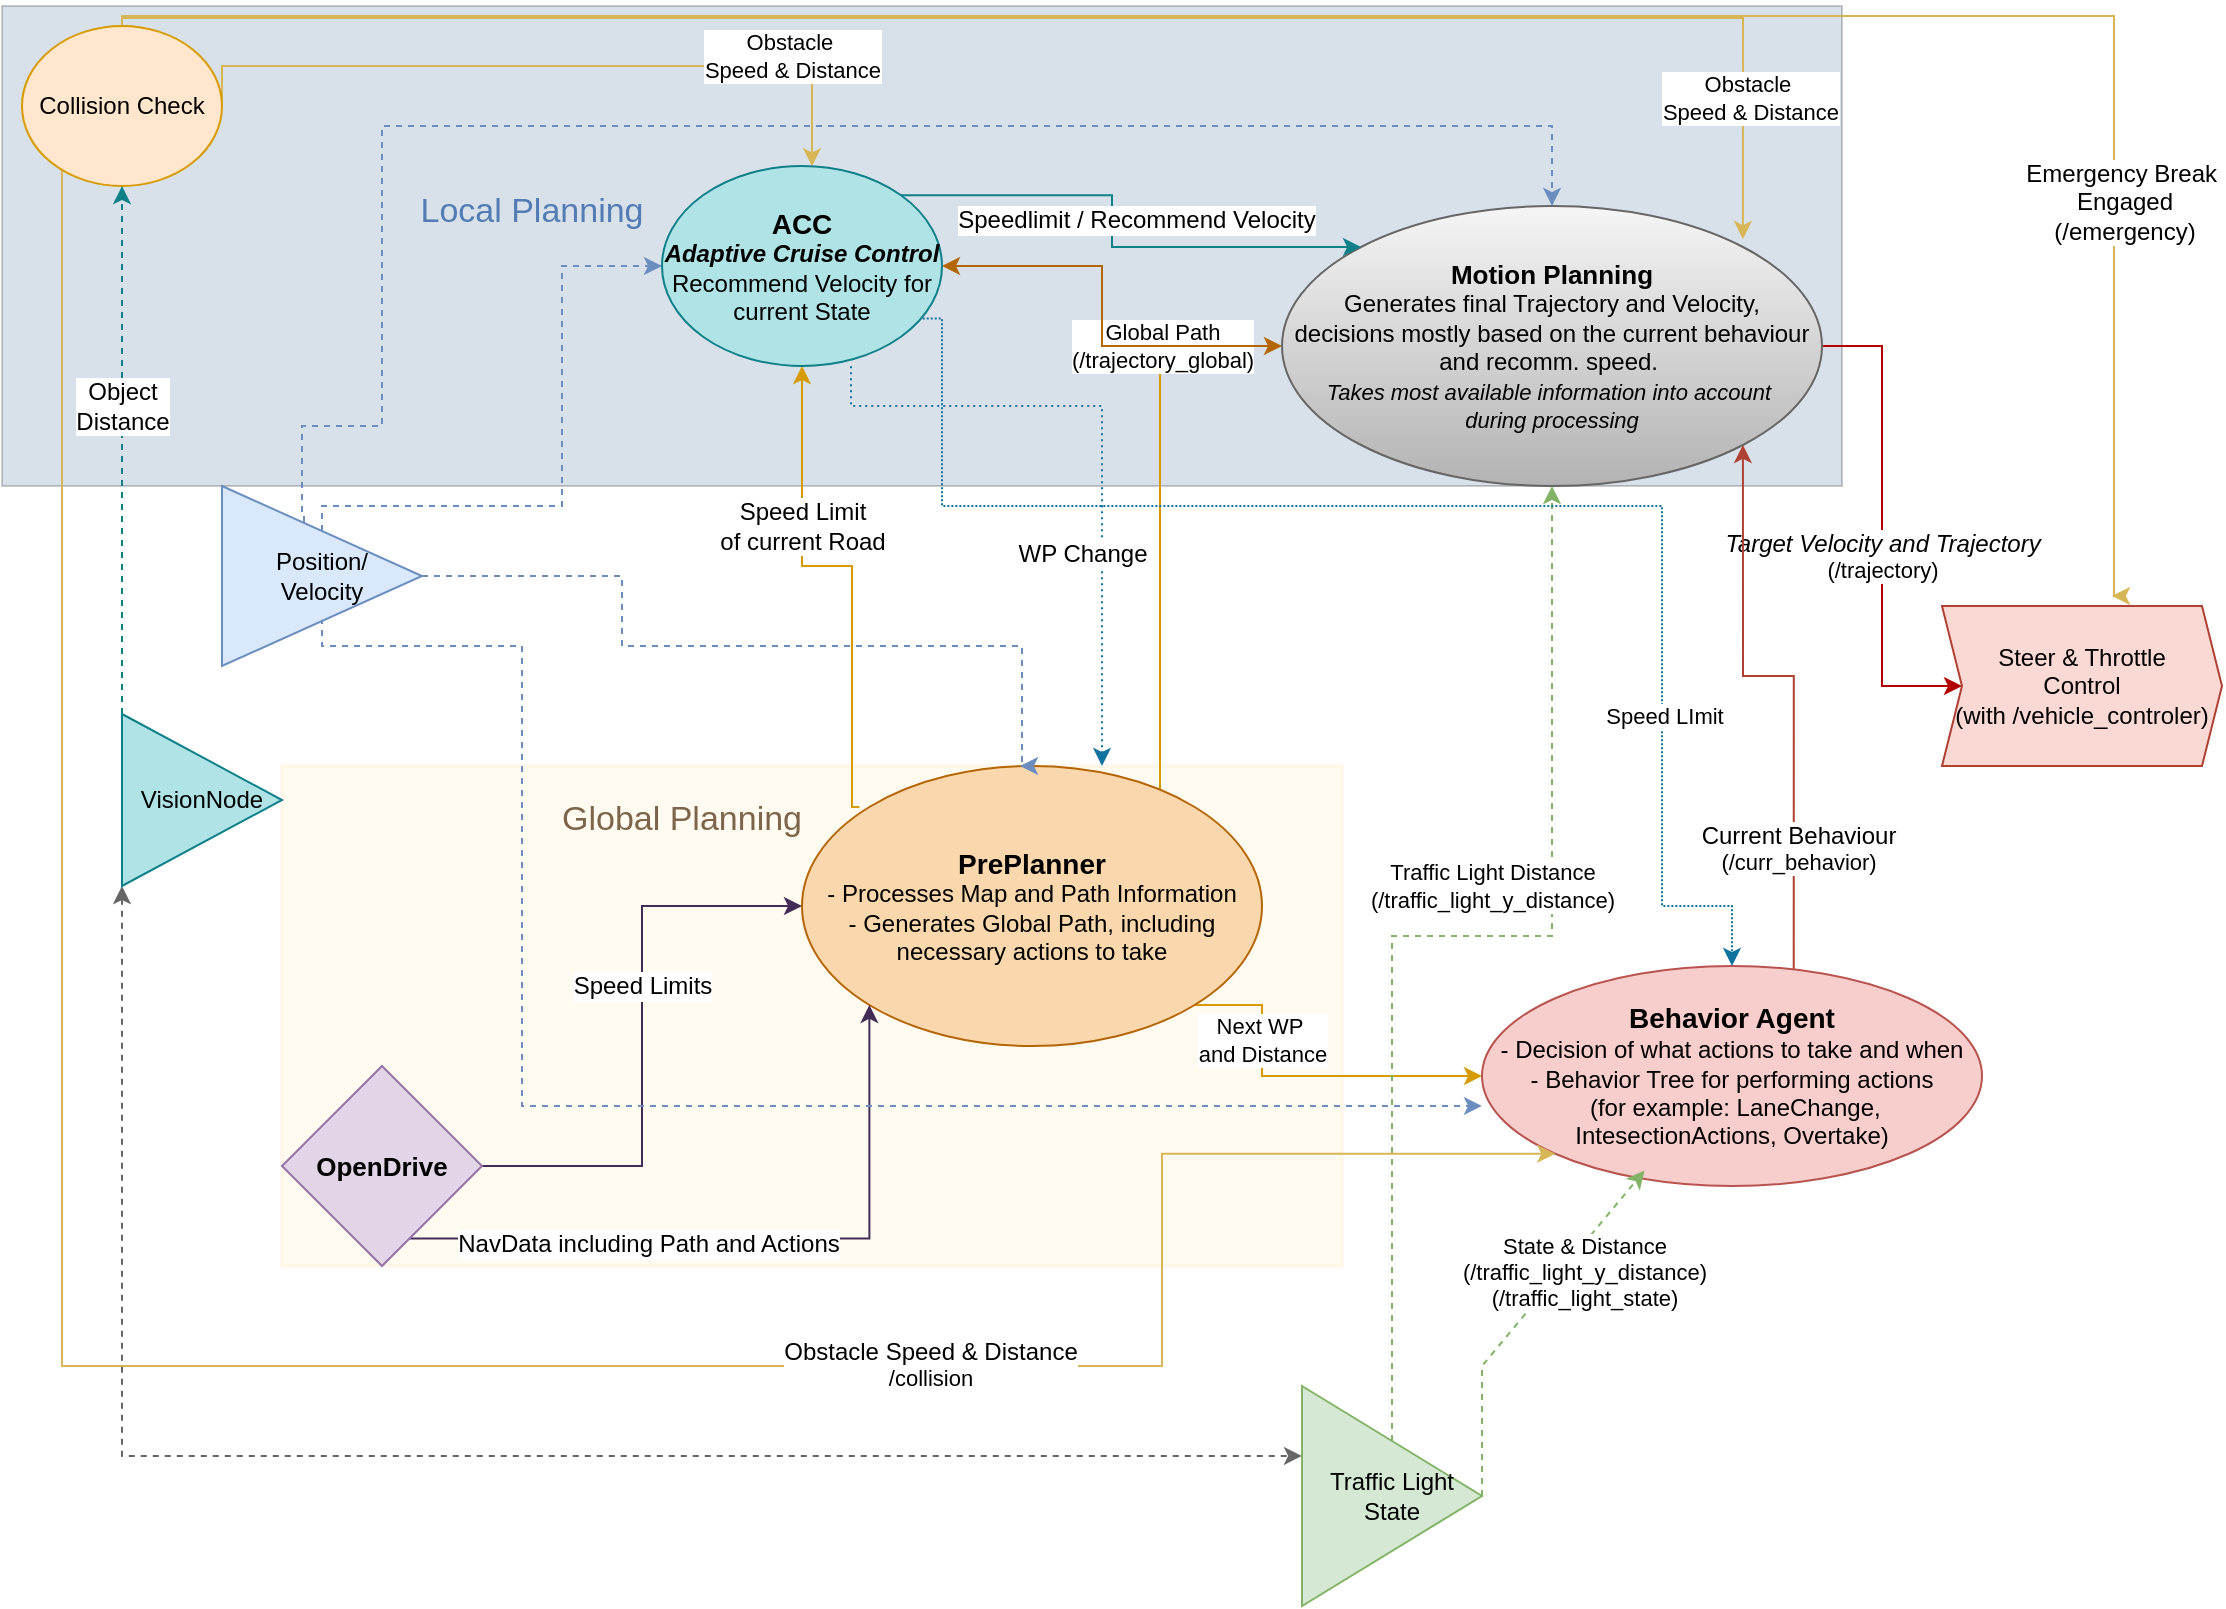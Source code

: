 <mxfile version="24.8.3">
  <diagram name="Page-1" id="ALswOqWCw2RE-wtN2v9w">
    <mxGraphModel dx="1199" dy="1155" grid="1" gridSize="10" guides="1" tooltips="1" connect="1" arrows="1" fold="1" page="1" pageScale="1" pageWidth="1169" pageHeight="827" math="0" shadow="0">
      <root>
        <mxCell id="0" />
        <mxCell id="1" parent="0" />
        <mxCell id="vDj7rED1BERV3GODybnN-31" value="" style="rounded=0;whiteSpace=wrap;html=1;fillColor=#3D6694;strokeColor=default;opacity=20;" parent="1" vertex="1">
          <mxGeometry x="50" y="20" width="920" height="240" as="geometry" />
        </mxCell>
        <mxCell id="iFzoH0QmvgmoiLKa-IrY-3" value="" style="rounded=0;whiteSpace=wrap;html=1;fillColor=#fff2cc;strokeColor=#FFE6CC;opacity=30;strokeWidth=2;" vertex="1" parent="1">
          <mxGeometry x="190" y="400" width="530" height="250" as="geometry" />
        </mxCell>
        <mxCell id="VXw4u54tnH0GYowiBxqF-26" style="edgeStyle=orthogonalEdgeStyle;rounded=0;orthogonalLoop=1;jettySize=auto;html=1;exitX=0;exitY=0;exitDx=0;exitDy=0;fillColor=#ffe6cc;strokeColor=#d79b00;entryX=0.5;entryY=1;entryDx=0;entryDy=0;" parent="1" edge="1">
          <mxGeometry relative="1" as="geometry">
            <Array as="points">
              <mxPoint x="475" y="421" />
              <mxPoint x="475" y="300" />
              <mxPoint x="450" y="300" />
            </Array>
            <mxPoint x="478.683" y="420.503" as="sourcePoint" />
            <mxPoint x="450" y="200" as="targetPoint" />
          </mxGeometry>
        </mxCell>
        <mxCell id="VXw4u54tnH0GYowiBxqF-27" value="&lt;div style=&quot;font-size: 12px;&quot;&gt;&lt;font style=&quot;font-size: 12px;&quot;&gt;Speed Limit &lt;br&gt;&lt;/font&gt;&lt;/div&gt;&lt;div style=&quot;font-size: 12px;&quot;&gt;&lt;font style=&quot;font-size: 12px;&quot;&gt;of current Road&lt;br&gt;&lt;/font&gt;&lt;/div&gt;" style="edgeLabel;html=1;align=center;verticalAlign=middle;resizable=0;points=[];" parent="VXw4u54tnH0GYowiBxqF-26" vertex="1" connectable="0">
          <mxGeometry x="-0.089" y="-5" relative="1" as="geometry">
            <mxPoint x="-30" y="-31" as="offset" />
          </mxGeometry>
        </mxCell>
        <mxCell id="VXw4u54tnH0GYowiBxqF-28" style="edgeStyle=orthogonalEdgeStyle;rounded=0;orthogonalLoop=1;jettySize=auto;html=1;fillColor=#ffcd28;gradientColor=#ffa500;strokeColor=#d79b00;exitX=1;exitY=0;exitDx=0;exitDy=0;endArrow=none;endFill=0;" parent="1" source="VXw4u54tnH0GYowiBxqF-1" edge="1">
          <mxGeometry relative="1" as="geometry">
            <Array as="points">
              <mxPoint x="629" y="421" />
              <mxPoint x="629" y="190" />
              <mxPoint x="620" y="190" />
            </Array>
            <mxPoint x="640" y="390" as="sourcePoint" />
            <mxPoint x="630" y="190" as="targetPoint" />
          </mxGeometry>
        </mxCell>
        <mxCell id="VXw4u54tnH0GYowiBxqF-29" value="&lt;div&gt;Global Path&lt;/div&gt;&lt;div&gt;(/trajectory_global)&lt;br&gt;&lt;/div&gt;" style="edgeLabel;html=1;align=center;verticalAlign=middle;resizable=0;points=[];" parent="VXw4u54tnH0GYowiBxqF-28" vertex="1" connectable="0">
          <mxGeometry x="-0.099" y="1" relative="1" as="geometry">
            <mxPoint x="2" y="-128" as="offset" />
          </mxGeometry>
        </mxCell>
        <mxCell id="vDj7rED1BERV3GODybnN-18" style="edgeStyle=orthogonalEdgeStyle;rounded=0;orthogonalLoop=1;jettySize=auto;html=1;exitX=1;exitY=1;exitDx=0;exitDy=0;entryX=0;entryY=0.5;entryDx=0;entryDy=0;fillColor=#ffe6cc;strokeColor=#d79b00;" parent="1" source="VXw4u54tnH0GYowiBxqF-1" target="VXw4u54tnH0GYowiBxqF-30" edge="1">
          <mxGeometry relative="1" as="geometry">
            <Array as="points">
              <mxPoint x="680" y="520" />
              <mxPoint x="680" y="555" />
            </Array>
          </mxGeometry>
        </mxCell>
        <mxCell id="vDj7rED1BERV3GODybnN-19" value="&lt;div&gt;Next WP&amp;nbsp;&lt;/div&gt;&lt;div&gt;and Distance&lt;/div&gt;" style="edgeLabel;html=1;align=center;verticalAlign=middle;resizable=0;points=[];" parent="vDj7rED1BERV3GODybnN-18" vertex="1" connectable="0">
          <mxGeometry x="-0.362" y="4" relative="1" as="geometry">
            <mxPoint x="-4" y="-6" as="offset" />
          </mxGeometry>
        </mxCell>
        <mxCell id="VXw4u54tnH0GYowiBxqF-1" value="&lt;div style=&quot;font-size: 14px;&quot;&gt;&lt;b&gt;PrePlanner&lt;/b&gt;&lt;/div&gt;&lt;div&gt;- Processes Map and Path Information&lt;/div&gt;&lt;div&gt;- Generates Global Path, including necessary actions to take&lt;br&gt;&lt;/div&gt;" style="ellipse;whiteSpace=wrap;html=1;fillColor=#fad7ac;strokeColor=#b46504;" parent="1" vertex="1">
          <mxGeometry x="450" y="400" width="230" height="140" as="geometry" />
        </mxCell>
        <mxCell id="VXw4u54tnH0GYowiBxqF-4" style="edgeStyle=orthogonalEdgeStyle;rounded=0;orthogonalLoop=1;jettySize=auto;html=1;exitX=0.638;exitY=0.863;exitDx=0;exitDy=0;entryX=0;entryY=1;entryDx=0;entryDy=0;fillColor=#76608a;strokeColor=#432D57;exitPerimeter=0;" parent="1" source="iFzoH0QmvgmoiLKa-IrY-1" target="VXw4u54tnH0GYowiBxqF-1" edge="1">
          <mxGeometry relative="1" as="geometry">
            <mxPoint x="272.426" y="638.284" as="sourcePoint" />
          </mxGeometry>
        </mxCell>
        <mxCell id="VXw4u54tnH0GYowiBxqF-6" value="&lt;font style=&quot;font-size: 12px;&quot;&gt;NavData including Path and Actions&lt;/font&gt;" style="edgeLabel;html=1;align=center;verticalAlign=middle;resizable=0;points=[];" parent="VXw4u54tnH0GYowiBxqF-4" vertex="1" connectable="0">
          <mxGeometry x="-0.715" y="2" relative="1" as="geometry">
            <mxPoint x="69" y="4" as="offset" />
          </mxGeometry>
        </mxCell>
        <mxCell id="VXw4u54tnH0GYowiBxqF-24" style="edgeStyle=orthogonalEdgeStyle;rounded=0;orthogonalLoop=1;jettySize=auto;html=1;exitX=1;exitY=0.5;exitDx=0;exitDy=0;entryX=0;entryY=0.5;entryDx=0;entryDy=0;fillColor=#76608a;strokeColor=#432D57;" parent="1" source="iFzoH0QmvgmoiLKa-IrY-1" target="VXw4u54tnH0GYowiBxqF-1" edge="1">
          <mxGeometry relative="1" as="geometry">
            <mxPoint x="290" y="610" as="sourcePoint" />
          </mxGeometry>
        </mxCell>
        <mxCell id="VXw4u54tnH0GYowiBxqF-25" value="&lt;font style=&quot;font-size: 12px;&quot;&gt;Speed Limits&lt;/font&gt;" style="edgeLabel;html=1;align=center;verticalAlign=middle;resizable=0;points=[];" parent="VXw4u54tnH0GYowiBxqF-24" vertex="1" connectable="0">
          <mxGeometry x="-0.212" relative="1" as="geometry">
            <mxPoint y="-56" as="offset" />
          </mxGeometry>
        </mxCell>
        <mxCell id="VXw4u54tnH0GYowiBxqF-17" style="edgeStyle=orthogonalEdgeStyle;rounded=0;orthogonalLoop=1;jettySize=auto;html=1;exitX=1;exitY=0.5;exitDx=0;exitDy=0;entryX=0;entryY=0.5;entryDx=0;entryDy=0;fillColor=#e51400;strokeColor=#B20000;" parent="1" source="VXw4u54tnH0GYowiBxqF-12" target="VXw4u54tnH0GYowiBxqF-14" edge="1">
          <mxGeometry relative="1" as="geometry">
            <Array as="points">
              <mxPoint x="990" y="190" />
              <mxPoint x="990" y="360" />
            </Array>
          </mxGeometry>
        </mxCell>
        <mxCell id="VXw4u54tnH0GYowiBxqF-18" value="&lt;div&gt;&lt;i&gt;&lt;font style=&quot;font-size: 12px;&quot;&gt;Target Velocity and Trajectory &lt;/font&gt;&lt;/i&gt;&lt;/div&gt;(/trajectory)" style="edgeLabel;html=1;align=center;verticalAlign=middle;resizable=0;points=[];" parent="VXw4u54tnH0GYowiBxqF-17" vertex="1" connectable="0">
          <mxGeometry x="-0.441" y="1" relative="1" as="geometry">
            <mxPoint x="-1" y="68" as="offset" />
          </mxGeometry>
        </mxCell>
        <mxCell id="vDj7rED1BERV3GODybnN-17" style="edgeStyle=orthogonalEdgeStyle;rounded=0;orthogonalLoop=1;jettySize=auto;html=1;exitX=0;exitY=0.5;exitDx=0;exitDy=0;entryX=1;entryY=0.5;entryDx=0;entryDy=0;startArrow=classic;startFill=1;fillColor=#fad7ac;strokeColor=#b46504;" parent="1" source="VXw4u54tnH0GYowiBxqF-12" target="VXw4u54tnH0GYowiBxqF-13" edge="1">
          <mxGeometry relative="1" as="geometry">
            <Array as="points">
              <mxPoint x="600" y="190" />
              <mxPoint x="600" y="150" />
            </Array>
          </mxGeometry>
        </mxCell>
        <mxCell id="VXw4u54tnH0GYowiBxqF-12" value="&lt;div&gt;&lt;font style=&quot;font-size: 13px;&quot;&gt;&lt;b&gt;Motion Planning&lt;/b&gt;&lt;/font&gt;&lt;/div&gt;&lt;div&gt;&amp;nbsp;Generates final Trajectory and Velocity,&amp;nbsp;&lt;/div&gt;&lt;div&gt;decisions mostly based on the current behaviour and recomm. speed.&amp;nbsp;&lt;/div&gt;&lt;div&gt;&lt;font&gt;&lt;i&gt;&lt;span style=&quot;font-size: 11px;&quot;&gt;Takes most available information into account&amp;nbsp;&lt;/span&gt;&lt;/i&gt;&lt;/font&gt;&lt;/div&gt;&lt;div&gt;&lt;font&gt;&lt;i&gt;&lt;span style=&quot;font-size: 11px;&quot;&gt;during processing&lt;/span&gt;&lt;/i&gt;&lt;/font&gt;&lt;/div&gt;" style="ellipse;whiteSpace=wrap;html=1;fillColor=#f5f5f5;strokeColor=#666666;gradientColor=#b3b3b3;" parent="1" vertex="1">
          <mxGeometry x="690" y="120" width="270" height="140" as="geometry" />
        </mxCell>
        <mxCell id="VXw4u54tnH0GYowiBxqF-20" style="edgeStyle=orthogonalEdgeStyle;rounded=0;orthogonalLoop=1;jettySize=auto;html=1;exitX=1;exitY=0;exitDx=0;exitDy=0;entryX=0;entryY=0;entryDx=0;entryDy=0;fillColor=#b0e3e6;strokeColor=#0e8088;" parent="1" source="VXw4u54tnH0GYowiBxqF-13" target="VXw4u54tnH0GYowiBxqF-12" edge="1">
          <mxGeometry relative="1" as="geometry" />
        </mxCell>
        <mxCell id="VXw4u54tnH0GYowiBxqF-21" value="&lt;font style=&quot;font-size: 12px;&quot;&gt;Speedlimit / Recommend Velocity&lt;br&gt;&lt;/font&gt;" style="edgeLabel;html=1;align=center;verticalAlign=middle;resizable=0;points=[];" parent="VXw4u54tnH0GYowiBxqF-20" vertex="1" connectable="0">
          <mxGeometry x="-0.117" y="-3" relative="1" as="geometry">
            <mxPoint x="15" y="5" as="offset" />
          </mxGeometry>
        </mxCell>
        <mxCell id="VXw4u54tnH0GYowiBxqF-14" value="&lt;div&gt;Steer &amp;amp; Throttle&lt;/div&gt;&lt;div&gt;Control&lt;br&gt;&lt;/div&gt;&lt;div&gt;(with /vehicle_controler)&lt;br&gt;&lt;/div&gt;" style="shape=step;perimeter=stepPerimeter;whiteSpace=wrap;html=1;fixedSize=1;size=10;fillColor=#fad9d5;strokeColor=#ae4132;" parent="1" vertex="1">
          <mxGeometry x="1020" y="320" width="140" height="80" as="geometry" />
        </mxCell>
        <mxCell id="VXw4u54tnH0GYowiBxqF-33" style="edgeStyle=orthogonalEdgeStyle;rounded=0;orthogonalLoop=1;jettySize=auto;html=1;exitX=1;exitY=0;exitDx=0;exitDy=0;entryX=1;entryY=1;entryDx=0;entryDy=0;fillColor=#fad9d5;strokeColor=#ae4132;" parent="1" target="VXw4u54tnH0GYowiBxqF-12" edge="1">
          <mxGeometry relative="1" as="geometry">
            <mxPoint x="945.861" y="509.285" as="sourcePoint" />
            <mxPoint x="880.003" y="199.995" as="targetPoint" />
            <Array as="points">
              <mxPoint x="946" y="355" />
              <mxPoint x="921" y="355" />
            </Array>
          </mxGeometry>
        </mxCell>
        <mxCell id="VXw4u54tnH0GYowiBxqF-34" value="&lt;div&gt;&lt;font style=&quot;font-size: 12px;&quot;&gt;Current Behaviour&lt;/font&gt;&lt;/div&gt;(/curr_behavior)" style="edgeLabel;html=1;align=center;verticalAlign=middle;resizable=0;points=[];" parent="VXw4u54tnH0GYowiBxqF-33" vertex="1" connectable="0">
          <mxGeometry x="-0.735" y="-2" relative="1" as="geometry">
            <mxPoint y="-30" as="offset" />
          </mxGeometry>
        </mxCell>
        <mxCell id="VXw4u54tnH0GYowiBxqF-30" value="&lt;div&gt;&lt;b&gt;&lt;font style=&quot;font-size: 14px;&quot;&gt;Behavior Agent&lt;/font&gt;&lt;/b&gt;&lt;/div&gt;&lt;div&gt;- Decision of what actions to take and when&lt;/div&gt;&lt;div&gt;- Behavior Tree for performing actions&lt;br&gt;&lt;/div&gt;&lt;div&gt;&amp;nbsp;(for example: LaneChange,&lt;/div&gt;&lt;div&gt;IntesectionActions, Overtake)&lt;br&gt;&lt;/div&gt;" style="ellipse;whiteSpace=wrap;html=1;fillColor=#f8cecc;strokeColor=#b85450;" parent="1" vertex="1">
          <mxGeometry x="790" y="500" width="250" height="110" as="geometry" />
        </mxCell>
        <mxCell id="VXw4u54tnH0GYowiBxqF-35" value="" style="endArrow=classic;html=1;rounded=0;entryX=0.325;entryY=0.93;entryDx=0;entryDy=0;entryPerimeter=0;exitX=1;exitY=0.5;exitDx=0;exitDy=0;dashed=1;fillColor=#d5e8d4;strokeColor=#82b366;" parent="1" source="VXw4u54tnH0GYowiBxqF-46" target="VXw4u54tnH0GYowiBxqF-30" edge="1">
          <mxGeometry width="50" height="50" relative="1" as="geometry">
            <mxPoint x="760" y="810" as="sourcePoint" />
            <mxPoint x="670" y="360" as="targetPoint" />
            <Array as="points">
              <mxPoint x="790" y="700" />
            </Array>
          </mxGeometry>
        </mxCell>
        <mxCell id="vDj7rED1BERV3GODybnN-5" value="&lt;div&gt;State &amp;amp; Distance&lt;/div&gt;&lt;div&gt;(/traffic_light_y_distance)&lt;/div&gt;&lt;div&gt;(/traffic_light_state)&lt;br&gt;&lt;/div&gt;" style="edgeLabel;html=1;align=center;verticalAlign=middle;resizable=0;points=[];" parent="VXw4u54tnH0GYowiBxqF-35" vertex="1" connectable="0">
          <mxGeometry x="0.011" y="3" relative="1" as="geometry">
            <mxPoint x="33" y="-21" as="offset" />
          </mxGeometry>
        </mxCell>
        <mxCell id="VXw4u54tnH0GYowiBxqF-42" style="edgeStyle=orthogonalEdgeStyle;rounded=0;orthogonalLoop=1;jettySize=auto;html=1;exitX=0.5;exitY=0;exitDx=0;exitDy=0;entryX=0;entryY=0.5;entryDx=0;entryDy=0;dashed=1;fillColor=#dae8fc;strokeColor=#6c8ebf;" parent="1" source="VXw4u54tnH0GYowiBxqF-37" target="VXw4u54tnH0GYowiBxqF-13" edge="1">
          <mxGeometry relative="1" as="geometry">
            <Array as="points">
              <mxPoint x="210" y="270" />
              <mxPoint x="330" y="270" />
              <mxPoint x="330" y="150" />
            </Array>
          </mxGeometry>
        </mxCell>
        <mxCell id="VXw4u54tnH0GYowiBxqF-43" style="edgeStyle=orthogonalEdgeStyle;rounded=0;orthogonalLoop=1;jettySize=auto;html=1;exitX=1;exitY=0.5;exitDx=0;exitDy=0;entryX=0.474;entryY=0.007;entryDx=0;entryDy=0;dashed=1;fillColor=#dae8fc;strokeColor=#6c8ebf;entryPerimeter=0;" parent="1" source="VXw4u54tnH0GYowiBxqF-37" target="VXw4u54tnH0GYowiBxqF-1" edge="1">
          <mxGeometry relative="1" as="geometry">
            <Array as="points">
              <mxPoint x="360" y="305" />
              <mxPoint x="360" y="340" />
              <mxPoint x="560" y="340" />
              <mxPoint x="560" y="400" />
            </Array>
          </mxGeometry>
        </mxCell>
        <mxCell id="VXw4u54tnH0GYowiBxqF-44" style="edgeStyle=orthogonalEdgeStyle;rounded=0;orthogonalLoop=1;jettySize=auto;html=1;exitX=0.5;exitY=1;exitDx=0;exitDy=0;entryX=0;entryY=0.636;entryDx=0;entryDy=0;dashed=1;fillColor=#dae8fc;strokeColor=#6c8ebf;entryPerimeter=0;" parent="1" target="VXw4u54tnH0GYowiBxqF-30" edge="1">
          <mxGeometry relative="1" as="geometry">
            <Array as="points">
              <mxPoint x="210" y="340" />
              <mxPoint x="310" y="340" />
              <mxPoint x="310" y="570" />
            </Array>
            <mxPoint x="210" y="320" as="sourcePoint" />
            <mxPoint x="790" y="557.5" as="targetPoint" />
          </mxGeometry>
        </mxCell>
        <mxCell id="VXw4u54tnH0GYowiBxqF-45" style="edgeStyle=orthogonalEdgeStyle;rounded=0;orthogonalLoop=1;jettySize=auto;html=1;exitX=0.41;exitY=0.2;exitDx=0;exitDy=0;entryX=0.5;entryY=0;entryDx=0;entryDy=0;dashed=1;fillColor=#dae8fc;strokeColor=#6c8ebf;exitPerimeter=0;" parent="1" source="VXw4u54tnH0GYowiBxqF-37" target="VXw4u54tnH0GYowiBxqF-12" edge="1">
          <mxGeometry relative="1" as="geometry">
            <Array as="points">
              <mxPoint x="201" y="273" />
              <mxPoint x="200" y="273" />
              <mxPoint x="200" y="230" />
              <mxPoint x="240" y="230" />
              <mxPoint x="240" y="80" />
              <mxPoint x="825" y="80" />
            </Array>
          </mxGeometry>
        </mxCell>
        <mxCell id="VXw4u54tnH0GYowiBxqF-37" value="&lt;div&gt;Position/&lt;/div&gt;&lt;div&gt;Velocity&lt;br&gt;&lt;/div&gt;" style="triangle;whiteSpace=wrap;html=1;fillColor=#dae8fc;strokeColor=#6c8ebf;" parent="1" vertex="1">
          <mxGeometry x="160" y="260" width="100" height="90" as="geometry" />
        </mxCell>
        <mxCell id="VXw4u54tnH0GYowiBxqF-51" style="edgeStyle=orthogonalEdgeStyle;rounded=0;orthogonalLoop=1;jettySize=auto;html=1;exitX=0.5;exitY=0;exitDx=0;exitDy=0;dashed=1;fillColor=#d5e8d4;strokeColor=#82b366;" parent="1" source="VXw4u54tnH0GYowiBxqF-46" target="VXw4u54tnH0GYowiBxqF-12" edge="1">
          <mxGeometry relative="1" as="geometry" />
        </mxCell>
        <mxCell id="VXw4u54tnH0GYowiBxqF-52" value="&lt;div&gt;Traffic Light Distance&lt;/div&gt;&lt;div&gt;(/traffic_light_y_distance)&lt;/div&gt;" style="edgeLabel;html=1;align=center;verticalAlign=middle;resizable=0;points=[];" parent="VXw4u54tnH0GYowiBxqF-51" vertex="1" connectable="0">
          <mxGeometry x="0.214" y="-4" relative="1" as="geometry">
            <mxPoint x="-34" y="-19" as="offset" />
          </mxGeometry>
        </mxCell>
        <mxCell id="VXw4u54tnH0GYowiBxqF-46" value="Traffic Light State" style="triangle;whiteSpace=wrap;html=1;fillColor=#d5e8d4;strokeColor=#82b366;" parent="1" vertex="1">
          <mxGeometry x="700" y="710" width="90" height="110" as="geometry" />
        </mxCell>
        <mxCell id="VXw4u54tnH0GYowiBxqF-48" style="edgeStyle=orthogonalEdgeStyle;rounded=0;orthogonalLoop=1;jettySize=auto;html=1;exitX=0.5;exitY=0;exitDx=0;exitDy=0;entryX=1;entryY=0;entryDx=0;entryDy=0;fillColor=#fff2cc;strokeColor=#d6b656;" parent="1" edge="1">
          <mxGeometry relative="1" as="geometry">
            <mxPoint x="110" y="26" as="sourcePoint" />
            <mxPoint x="920.459" y="136.503" as="targetPoint" />
            <Array as="points">
              <mxPoint x="921" y="26" />
            </Array>
          </mxGeometry>
        </mxCell>
        <mxCell id="vDj7rED1BERV3GODybnN-14" value="&lt;div&gt;Obstacle&amp;nbsp;&lt;/div&gt;&lt;div&gt;Speed &amp;amp; Distance&lt;/div&gt;" style="edgeLabel;html=1;align=center;verticalAlign=middle;resizable=0;points=[];" parent="VXw4u54tnH0GYowiBxqF-48" vertex="1" connectable="0">
          <mxGeometry x="0.846" y="3" relative="1" as="geometry">
            <mxPoint as="offset" />
          </mxGeometry>
        </mxCell>
        <mxCell id="VXw4u54tnH0GYowiBxqF-50" style="edgeStyle=orthogonalEdgeStyle;rounded=0;orthogonalLoop=1;jettySize=auto;html=1;exitX=1;exitY=0.5;exitDx=0;exitDy=0;fillColor=#fff2cc;strokeColor=#d6b656;" parent="1" source="VXw4u54tnH0GYowiBxqF-47" target="VXw4u54tnH0GYowiBxqF-13" edge="1">
          <mxGeometry relative="1" as="geometry">
            <Array as="points">
              <mxPoint x="160" y="50" />
              <mxPoint x="455" y="50" />
            </Array>
          </mxGeometry>
        </mxCell>
        <mxCell id="vDj7rED1BERV3GODybnN-13" value="&lt;div&gt;Obstacle&amp;nbsp;&lt;/div&gt;&lt;div&gt;Speed &amp;amp; Distance&lt;/div&gt;" style="edgeLabel;html=1;align=center;verticalAlign=middle;resizable=0;points=[];" parent="VXw4u54tnH0GYowiBxqF-50" vertex="1" connectable="0">
          <mxGeometry x="0.69" y="4" relative="1" as="geometry">
            <mxPoint x="-4" y="-1" as="offset" />
          </mxGeometry>
        </mxCell>
        <mxCell id="vDj7rED1BERV3GODybnN-6" style="edgeStyle=orthogonalEdgeStyle;rounded=0;orthogonalLoop=1;jettySize=auto;html=1;fillColor=#fff2cc;strokeColor=#d6b656;entryX=0.25;entryY=0;entryDx=0;entryDy=0;exitX=0.5;exitY=0;exitDx=0;exitDy=0;" parent="1" edge="1" source="VXw4u54tnH0GYowiBxqF-47">
          <mxGeometry relative="1" as="geometry">
            <mxPoint x="1105" y="315" as="targetPoint" />
            <mxPoint x="110" y="5" as="sourcePoint" />
            <Array as="points">
              <mxPoint x="110" y="25" />
              <mxPoint x="1106" y="25" />
            </Array>
          </mxGeometry>
        </mxCell>
        <mxCell id="vDj7rED1BERV3GODybnN-9" value="&lt;div&gt;&lt;font style=&quot;font-size: 12px;&quot;&gt;Emergency Break&amp;nbsp;&lt;/font&gt;&lt;/div&gt;&lt;div&gt;&lt;font style=&quot;font-size: 12px;&quot;&gt;Engaged&lt;/font&gt;&lt;/div&gt;&lt;div&gt;&lt;font style=&quot;font-size: 12px;&quot;&gt;(/emergency)&lt;br&gt;&lt;/font&gt;&lt;/div&gt;" style="edgeLabel;html=1;align=center;verticalAlign=middle;resizable=0;points=[];" parent="vDj7rED1BERV3GODybnN-6" vertex="1" connectable="0">
          <mxGeometry x="0.678" y="3" relative="1" as="geometry">
            <mxPoint x="2" y="10" as="offset" />
          </mxGeometry>
        </mxCell>
        <mxCell id="vDj7rED1BERV3GODybnN-10" style="edgeStyle=orthogonalEdgeStyle;rounded=0;orthogonalLoop=1;jettySize=auto;html=1;exitX=0;exitY=0.75;exitDx=0;exitDy=0;entryX=0;entryY=1;entryDx=0;entryDy=0;fillColor=#fff2cc;strokeColor=#d6b656;" parent="1" source="VXw4u54tnH0GYowiBxqF-47" target="VXw4u54tnH0GYowiBxqF-30" edge="1">
          <mxGeometry relative="1" as="geometry">
            <mxPoint x="130" y="760" as="targetPoint" />
            <Array as="points">
              <mxPoint x="65" y="60" />
              <mxPoint x="80" y="60" />
              <mxPoint x="80" y="700" />
              <mxPoint x="630" y="700" />
              <mxPoint x="630" y="594" />
            </Array>
          </mxGeometry>
        </mxCell>
        <mxCell id="vDj7rED1BERV3GODybnN-11" value="&lt;div&gt;&lt;font style=&quot;font-size: 12px;&quot;&gt;Obstacle Speed &amp;amp; Distance&lt;/font&gt;&lt;/div&gt;&lt;div&gt;&lt;font style=&quot;font-size: 11px;&quot;&gt;/collision&lt;br&gt;&lt;/font&gt;&lt;/div&gt;" style="edgeLabel;html=1;align=center;verticalAlign=middle;resizable=0;points=[];" parent="vDj7rED1BERV3GODybnN-10" vertex="1" connectable="0">
          <mxGeometry x="0.536" y="1" relative="1" as="geometry">
            <mxPoint x="-63" as="offset" />
          </mxGeometry>
        </mxCell>
        <mxCell id="VXw4u54tnH0GYowiBxqF-47" value="Collision Check" style="whiteSpace=wrap;html=1;fillColor=#ffe6cc;strokeColor=#d79b00;shape=ellipse;perimeter=ellipsePerimeter;" parent="1" vertex="1">
          <mxGeometry x="60" y="30" width="100" height="80" as="geometry" />
        </mxCell>
        <mxCell id="vDj7rED1BERV3GODybnN-22" style="edgeStyle=orthogonalEdgeStyle;rounded=0;orthogonalLoop=1;jettySize=auto;html=1;exitX=0.917;exitY=0.763;exitDx=0;exitDy=0;exitPerimeter=0;fillColor=#b1ddf0;strokeColor=#10739e;dashed=1;dashPattern=1 1;entryX=0.5;entryY=0;entryDx=0;entryDy=0;" parent="1" source="VXw4u54tnH0GYowiBxqF-13" target="VXw4u54tnH0GYowiBxqF-30" edge="1">
          <mxGeometry relative="1" as="geometry">
            <Array as="points">
              <mxPoint x="520" y="176" />
              <mxPoint x="520" y="270" />
              <mxPoint x="880" y="270" />
              <mxPoint x="880" y="470" />
              <mxPoint x="915" y="470" />
            </Array>
            <mxPoint x="840" y="500" as="targetPoint" />
          </mxGeometry>
        </mxCell>
        <mxCell id="vDj7rED1BERV3GODybnN-24" value="Speed LImit" style="edgeLabel;html=1;align=center;verticalAlign=middle;resizable=0;points=[];fillOpacity=100;" parent="vDj7rED1BERV3GODybnN-22" vertex="1" connectable="0">
          <mxGeometry x="0.561" y="1" relative="1" as="geometry">
            <mxPoint as="offset" />
          </mxGeometry>
        </mxCell>
        <mxCell id="vDj7rED1BERV3GODybnN-29" style="edgeStyle=orthogonalEdgeStyle;rounded=0;orthogonalLoop=1;jettySize=auto;html=1;entryX=-0.011;entryY=0.436;entryDx=0;entryDy=0;fillColor=#f5f5f5;gradientColor=#b3b3b3;strokeColor=#666666;dashed=1;startArrow=classic;startFill=1;entryPerimeter=0;exitX=0;exitY=1;exitDx=0;exitDy=0;exitPerimeter=0;" parent="1" edge="1" source="vDj7rED1BERV3GODybnN-26">
          <mxGeometry relative="1" as="geometry">
            <mxPoint x="116" y="470" as="sourcePoint" />
            <mxPoint x="700.0" y="744.96" as="targetPoint" />
            <Array as="points">
              <mxPoint x="110" y="745" />
            </Array>
          </mxGeometry>
        </mxCell>
        <mxCell id="vDj7rED1BERV3GODybnN-26" value="VisionNode" style="triangle;whiteSpace=wrap;html=1;fillColor=#b0e3e6;strokeColor=#0e8088;" parent="1" vertex="1">
          <mxGeometry x="110" y="374" width="80" height="86" as="geometry" />
        </mxCell>
        <mxCell id="vDj7rED1BERV3GODybnN-27" style="edgeStyle=orthogonalEdgeStyle;rounded=0;orthogonalLoop=1;jettySize=auto;html=1;exitX=0;exitY=0.25;exitDx=0;exitDy=0;entryX=0.5;entryY=1;entryDx=0;entryDy=0;fillColor=#b0e3e6;strokeColor=#0e8088;dashed=1;" parent="1" target="VXw4u54tnH0GYowiBxqF-47" edge="1">
          <mxGeometry relative="1" as="geometry">
            <mxPoint x="110" y="374" as="sourcePoint" />
            <mxPoint x="125.355" y="85.064" as="targetPoint" />
            <Array as="points">
              <mxPoint x="110" y="250" />
              <mxPoint x="110" y="250" />
            </Array>
          </mxGeometry>
        </mxCell>
        <mxCell id="vDj7rED1BERV3GODybnN-30" value="&lt;div style=&quot;font-size: 12px;&quot;&gt;&lt;font style=&quot;font-size: 12px;&quot;&gt;Object&lt;/font&gt;&lt;/div&gt;&lt;div style=&quot;font-size: 12px;&quot;&gt;&lt;font style=&quot;font-size: 12px;&quot;&gt;Distance&lt;br&gt;&lt;/font&gt;&lt;/div&gt;" style="edgeLabel;html=1;align=center;verticalAlign=middle;resizable=0;points=[];" parent="vDj7rED1BERV3GODybnN-27" vertex="1" connectable="0">
          <mxGeometry x="0.22" y="-3" relative="1" as="geometry">
            <mxPoint x="-3" y="7" as="offset" />
          </mxGeometry>
        </mxCell>
        <mxCell id="VXw4u54tnH0GYowiBxqF-13" value="&lt;div&gt;&lt;b&gt;&lt;font style=&quot;font-size: 14px;&quot;&gt;ACC&lt;/font&gt;&lt;br&gt;&lt;/b&gt;&lt;/div&gt;&lt;div style=&quot;&quot;&gt;&lt;span style=&quot;&quot;&gt;&lt;font style=&quot;font-size: 12px;&quot;&gt;&lt;i&gt;&lt;b&gt;Adaptive Cruise Control&lt;/b&gt;&lt;/i&gt;&lt;/font&gt;&lt;/span&gt;&lt;/div&gt;&lt;div&gt;Recommend Velocity for current State&lt;br&gt;&lt;/div&gt;" style="ellipse;whiteSpace=wrap;html=1;fillColor=#b0e3e6;strokeColor=#0e8088;" parent="1" vertex="1">
          <mxGeometry x="380" y="100" width="140" height="100" as="geometry" />
        </mxCell>
        <mxCell id="vDj7rED1BERV3GODybnN-34" value="&lt;font style=&quot;font-size: 17px;&quot; color=&quot;#527cb3&quot;&gt;Local Planning&lt;/font&gt;" style="text;html=1;align=center;verticalAlign=middle;whiteSpace=wrap;rounded=0;" parent="1" vertex="1">
          <mxGeometry x="250" y="90" width="130" height="65" as="geometry" />
        </mxCell>
        <mxCell id="vDj7rED1BERV3GODybnN-35" style="edgeStyle=orthogonalEdgeStyle;rounded=0;orthogonalLoop=1;jettySize=auto;html=1;entryX=0.675;entryY=0.988;entryDx=0;entryDy=0;entryPerimeter=0;dashed=1;startArrow=classic;startFill=1;endArrow=none;endFill=0;fillColor=#b1ddf0;strokeColor=#10739e;dashPattern=1 2;" parent="1" target="VXw4u54tnH0GYowiBxqF-13" edge="1">
          <mxGeometry relative="1" as="geometry">
            <mxPoint x="600" y="400" as="sourcePoint" />
            <Array as="points">
              <mxPoint x="600" y="400" />
              <mxPoint x="600" y="220" />
              <mxPoint x="481" y="220" />
            </Array>
          </mxGeometry>
        </mxCell>
        <mxCell id="vDj7rED1BERV3GODybnN-36" value="&lt;font style=&quot;font-size: 12px;&quot;&gt;WP Change&lt;br&gt;&lt;/font&gt;" style="edgeLabel;html=1;align=center;verticalAlign=middle;resizable=0;points=[];" parent="vDj7rED1BERV3GODybnN-35" vertex="1" connectable="0">
          <mxGeometry x="-0.556" y="-3" relative="1" as="geometry">
            <mxPoint x="-13" y="-34" as="offset" />
          </mxGeometry>
        </mxCell>
        <mxCell id="iFzoH0QmvgmoiLKa-IrY-1" value="&lt;font style=&quot;font-size: 13px;&quot;&gt;&lt;b&gt;OpenDrive&lt;/b&gt;&lt;/font&gt;" style="rhombus;whiteSpace=wrap;html=1;fillColor=#e1d5e7;strokeColor=#9673a6;" vertex="1" parent="1">
          <mxGeometry x="190" y="550" width="100" height="100" as="geometry" />
        </mxCell>
        <mxCell id="iFzoH0QmvgmoiLKa-IrY-4" value="&lt;font style=&quot;font-size: 17px;&quot; color=&quot;#7d644b&quot;&gt;Global Planning&lt;br&gt;&lt;/font&gt;" style="text;html=1;align=center;verticalAlign=middle;whiteSpace=wrap;rounded=0;fillColor=none;strokeColor=none;" vertex="1" parent="1">
          <mxGeometry x="320" y="414" width="140" height="26" as="geometry" />
        </mxCell>
      </root>
    </mxGraphModel>
  </diagram>
</mxfile>
